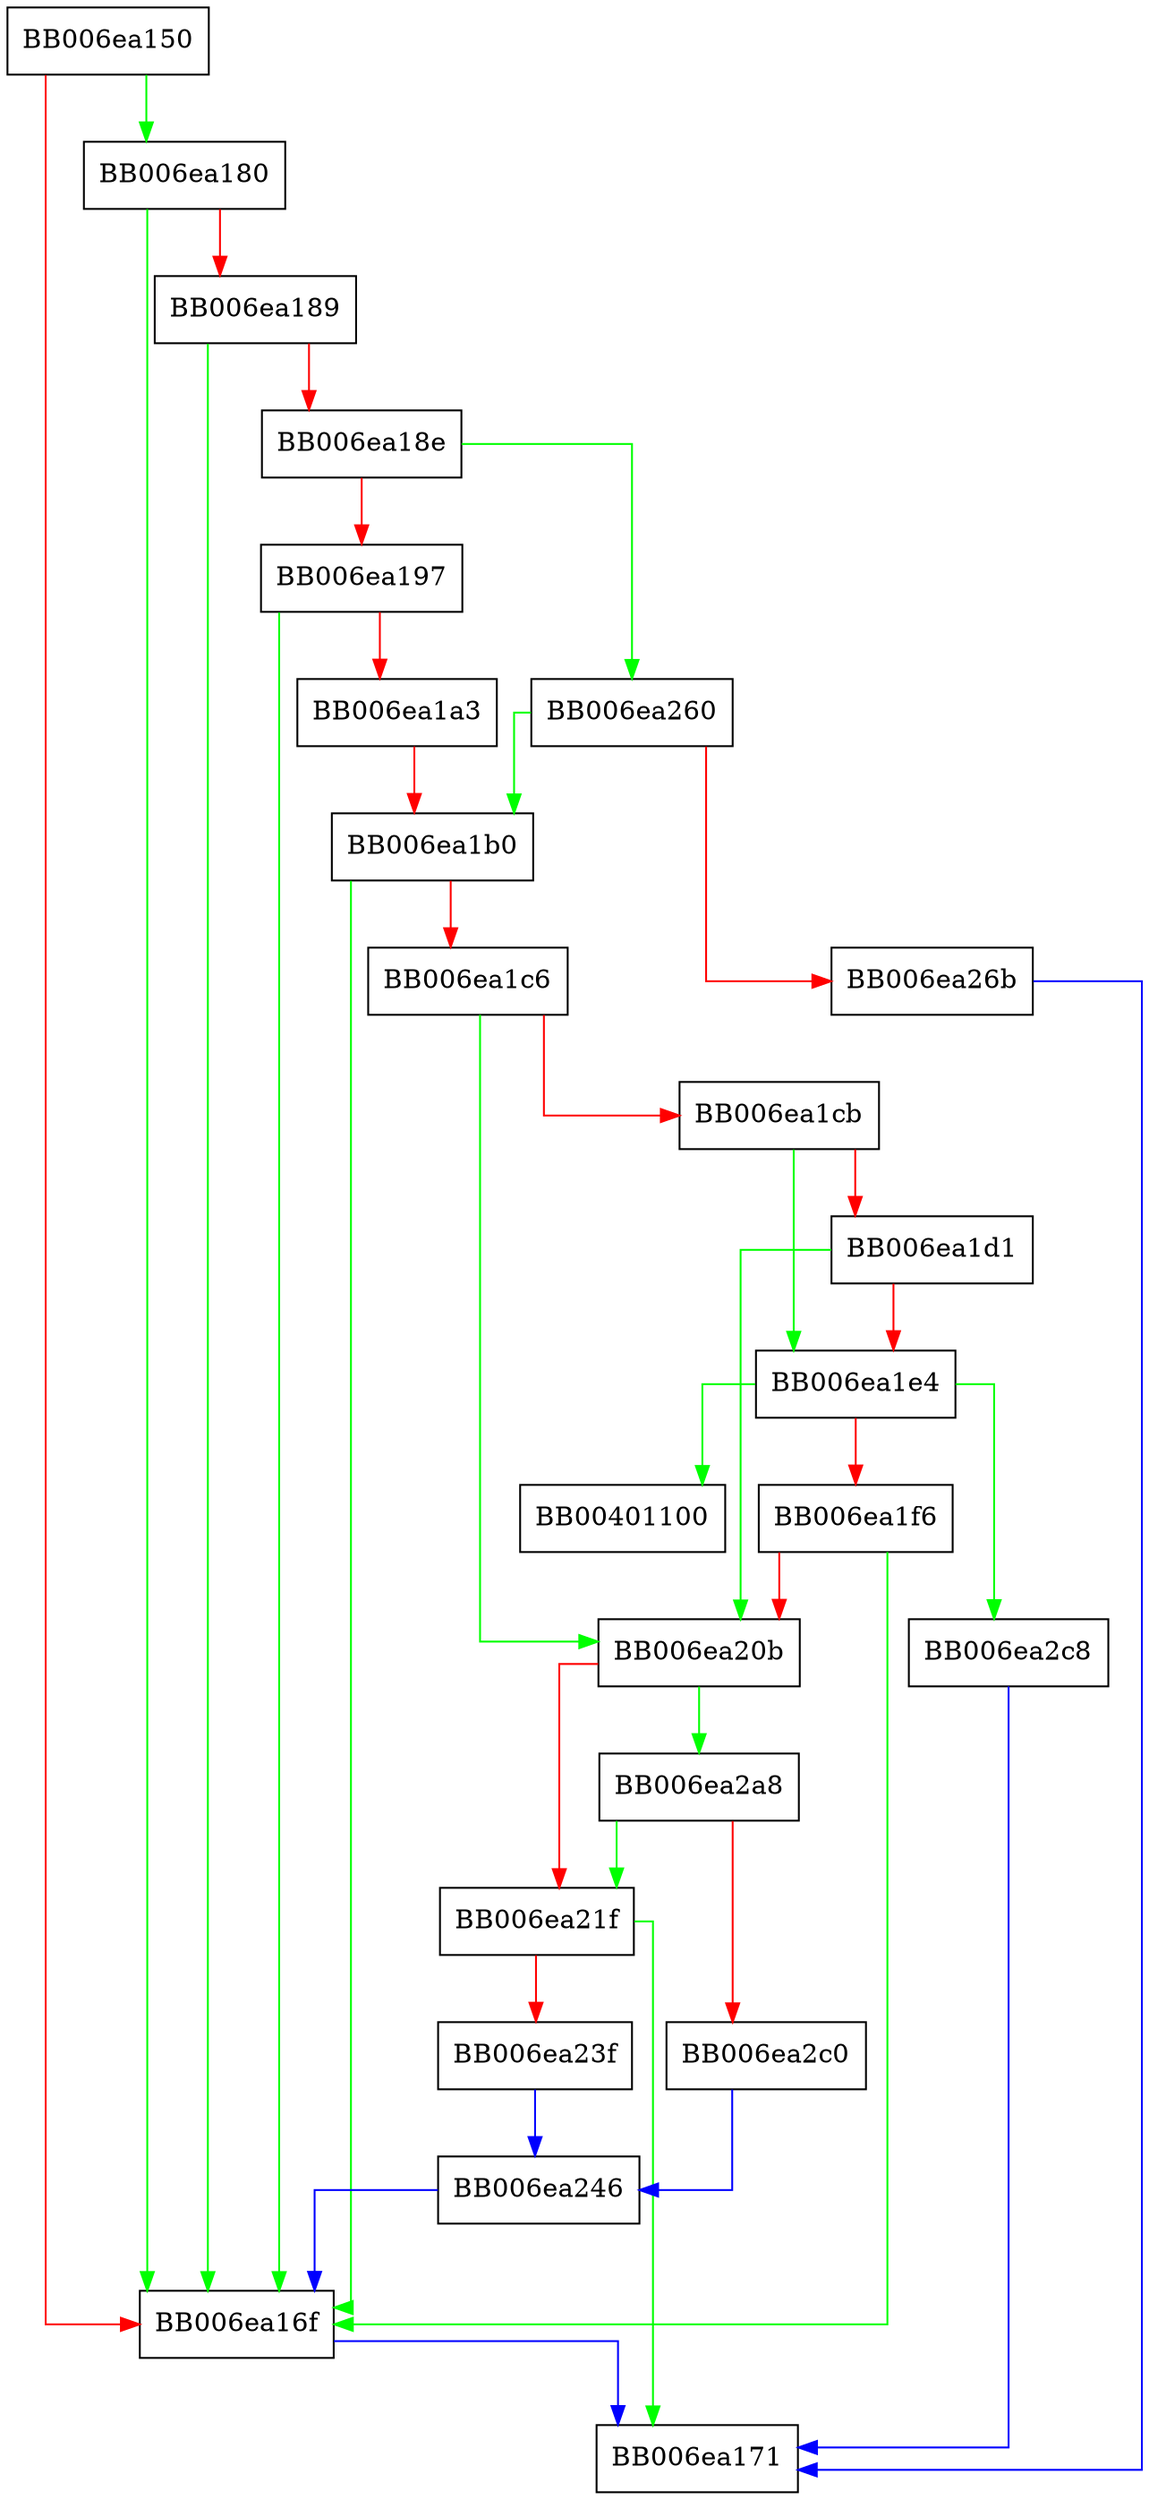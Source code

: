 digraph ecdsa_digest_verify_init {
  node [shape="box"];
  graph [splines=ortho];
  BB006ea150 -> BB006ea180 [color="green"];
  BB006ea150 -> BB006ea16f [color="red"];
  BB006ea16f -> BB006ea171 [color="blue"];
  BB006ea180 -> BB006ea16f [color="green"];
  BB006ea180 -> BB006ea189 [color="red"];
  BB006ea189 -> BB006ea16f [color="green"];
  BB006ea189 -> BB006ea18e [color="red"];
  BB006ea18e -> BB006ea260 [color="green"];
  BB006ea18e -> BB006ea197 [color="red"];
  BB006ea197 -> BB006ea16f [color="green"];
  BB006ea197 -> BB006ea1a3 [color="red"];
  BB006ea1a3 -> BB006ea1b0 [color="red"];
  BB006ea1b0 -> BB006ea16f [color="green"];
  BB006ea1b0 -> BB006ea1c6 [color="red"];
  BB006ea1c6 -> BB006ea20b [color="green"];
  BB006ea1c6 -> BB006ea1cb [color="red"];
  BB006ea1cb -> BB006ea1e4 [color="green"];
  BB006ea1cb -> BB006ea1d1 [color="red"];
  BB006ea1d1 -> BB006ea20b [color="green"];
  BB006ea1d1 -> BB006ea1e4 [color="red"];
  BB006ea1e4 -> BB00401100 [color="green"];
  BB006ea1e4 -> BB006ea2c8 [color="green"];
  BB006ea1e4 -> BB006ea1f6 [color="red"];
  BB006ea1f6 -> BB006ea16f [color="green"];
  BB006ea1f6 -> BB006ea20b [color="red"];
  BB006ea20b -> BB006ea2a8 [color="green"];
  BB006ea20b -> BB006ea21f [color="red"];
  BB006ea21f -> BB006ea171 [color="green"];
  BB006ea21f -> BB006ea23f [color="red"];
  BB006ea23f -> BB006ea246 [color="blue"];
  BB006ea246 -> BB006ea16f [color="blue"];
  BB006ea260 -> BB006ea1b0 [color="green"];
  BB006ea260 -> BB006ea26b [color="red"];
  BB006ea26b -> BB006ea171 [color="blue"];
  BB006ea2a8 -> BB006ea21f [color="green"];
  BB006ea2a8 -> BB006ea2c0 [color="red"];
  BB006ea2c0 -> BB006ea246 [color="blue"];
  BB006ea2c8 -> BB006ea171 [color="blue"];
}
